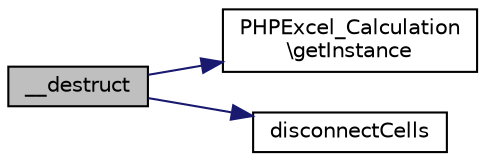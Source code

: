 digraph "__destruct"
{
  edge [fontname="Helvetica",fontsize="10",labelfontname="Helvetica",labelfontsize="10"];
  node [fontname="Helvetica",fontsize="10",shape=record];
  rankdir="LR";
  Node12 [label="__destruct",height=0.2,width=0.4,color="black", fillcolor="grey75", style="filled", fontcolor="black"];
  Node12 -> Node13 [color="midnightblue",fontsize="10",style="solid",fontname="Helvetica"];
  Node13 [label="PHPExcel_Calculation\l\\getInstance",height=0.2,width=0.4,color="black", fillcolor="white", style="filled",URL="$class_p_h_p_excel___calculation.html#a8bfbadeff4d146fadfef867cd1f5526d"];
  Node12 -> Node14 [color="midnightblue",fontsize="10",style="solid",fontname="Helvetica"];
  Node14 [label="disconnectCells",height=0.2,width=0.4,color="black", fillcolor="white", style="filled",URL="$class_p_h_p_excel___worksheet.html#aa2ad31cf6133a8e0b7bf49c6d4d99911"];
}
